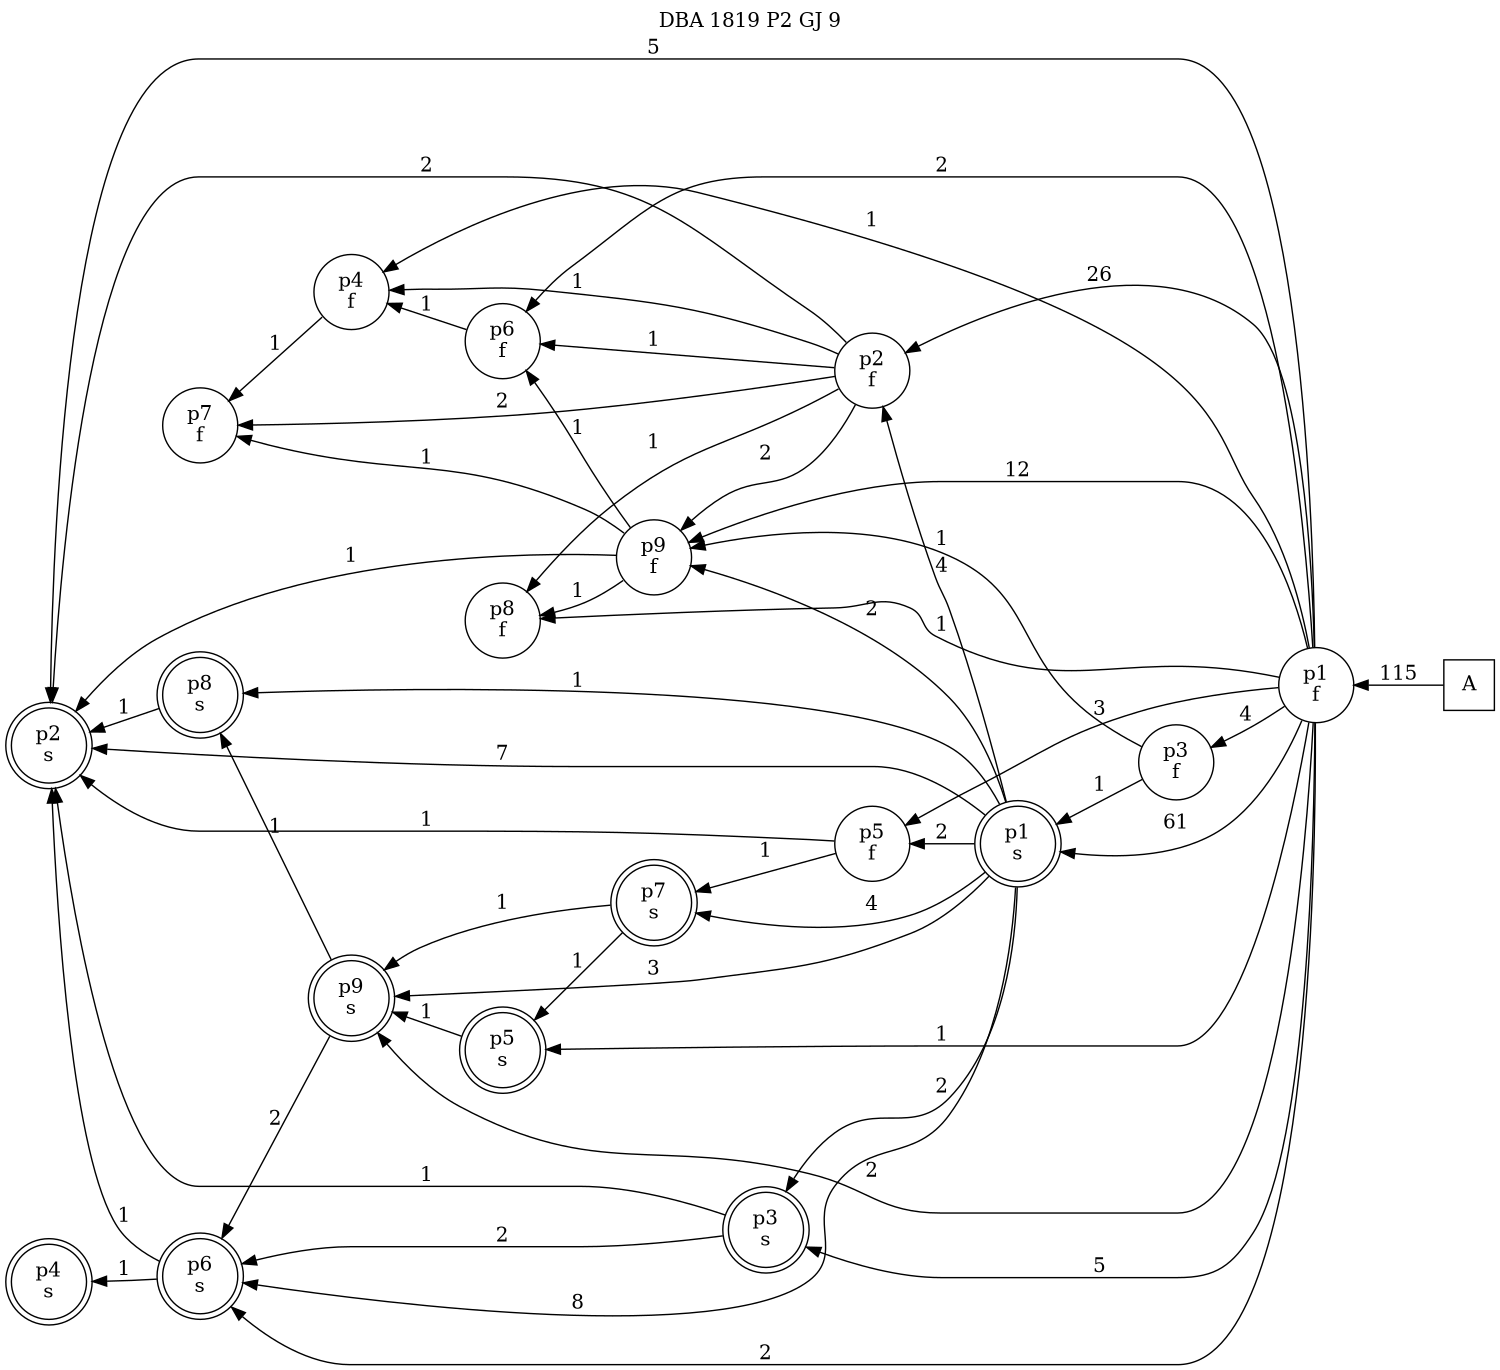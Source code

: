 digraph DBA_1819_P2_GJ_9_GOOD {
labelloc="tl"
label= " DBA 1819 P2 GJ 9 "
rankdir="RL";
graph [ size=" 10 , 10 !"]

"A" [shape="square" label="A"]
"p1_f" [shape="circle" label="p1
f"]
"p5_f" [shape="circle" label="p5
f"]
"p8_f" [shape="circle" label="p8
f"]
"p3_f" [shape="circle" label="p3
f"]
"p9_f" [shape="circle" label="p9
f"]
"p2_f" [shape="circle" label="p2
f"]
"p1_s" [shape="doublecircle" label="p1
s"]
"p6_s" [shape="doublecircle" label="p6
s"]
"p7_s" [shape="doublecircle" label="p7
s"]
"p9_s" [shape="doublecircle" label="p9
s"]
"p6_f" [shape="circle" label="p6
f"]
"p4_f" [shape="circle" label="p4
f"]
"p7_f" [shape="circle" label="p7
f"]
"p3_s" [shape="doublecircle" label="p3
s"]
"p2_s" [shape="doublecircle" label="p2
s"]
"p5_s" [shape="doublecircle" label="p5
s"]
"p8_s" [shape="doublecircle" label="p8
s"]
"p4_s" [shape="doublecircle" label="p4
s"]
"A" -> "p1_f" [ label=115]
"p1_f" -> "p5_f" [ label=3]
"p1_f" -> "p8_f" [ label=1]
"p1_f" -> "p3_f" [ label=4]
"p1_f" -> "p9_f" [ label=12]
"p1_f" -> "p2_f" [ label=26]
"p1_f" -> "p1_s" [ label=61]
"p1_f" -> "p6_s" [ label=2]
"p1_f" -> "p9_s" [ label=2]
"p1_f" -> "p6_f" [ label=2]
"p1_f" -> "p4_f" [ label=1]
"p1_f" -> "p3_s" [ label=5]
"p1_f" -> "p2_s" [ label=5]
"p1_f" -> "p5_s" [ label=1]
"p5_f" -> "p7_s" [ label=1]
"p5_f" -> "p2_s" [ label=1]
"p3_f" -> "p9_f" [ label=1]
"p3_f" -> "p1_s" [ label=1]
"p9_f" -> "p8_f" [ label=1]
"p9_f" -> "p6_f" [ label=1]
"p9_f" -> "p7_f" [ label=1]
"p9_f" -> "p2_s" [ label=1]
"p2_f" -> "p8_f" [ label=1]
"p2_f" -> "p9_f" [ label=2]
"p2_f" -> "p6_f" [ label=1]
"p2_f" -> "p4_f" [ label=1]
"p2_f" -> "p7_f" [ label=2]
"p2_f" -> "p2_s" [ label=2]
"p1_s" -> "p5_f" [ label=2]
"p1_s" -> "p9_f" [ label=2]
"p1_s" -> "p2_f" [ label=4]
"p1_s" -> "p6_s" [ label=8]
"p1_s" -> "p7_s" [ label=4]
"p1_s" -> "p9_s" [ label=3]
"p1_s" -> "p3_s" [ label=2]
"p1_s" -> "p2_s" [ label=7]
"p1_s" -> "p8_s" [ label=1]
"p6_s" -> "p2_s" [ label=1]
"p6_s" -> "p4_s" [ label=1]
"p7_s" -> "p9_s" [ label=1]
"p7_s" -> "p5_s" [ label=1]
"p9_s" -> "p6_s" [ label=2]
"p9_s" -> "p8_s" [ label=1]
"p6_f" -> "p4_f" [ label=1]
"p4_f" -> "p7_f" [ label=1]
"p3_s" -> "p6_s" [ label=2]
"p3_s" -> "p2_s" [ label=1]
"p5_s" -> "p9_s" [ label=1]
"p8_s" -> "p2_s" [ label=1]
}
